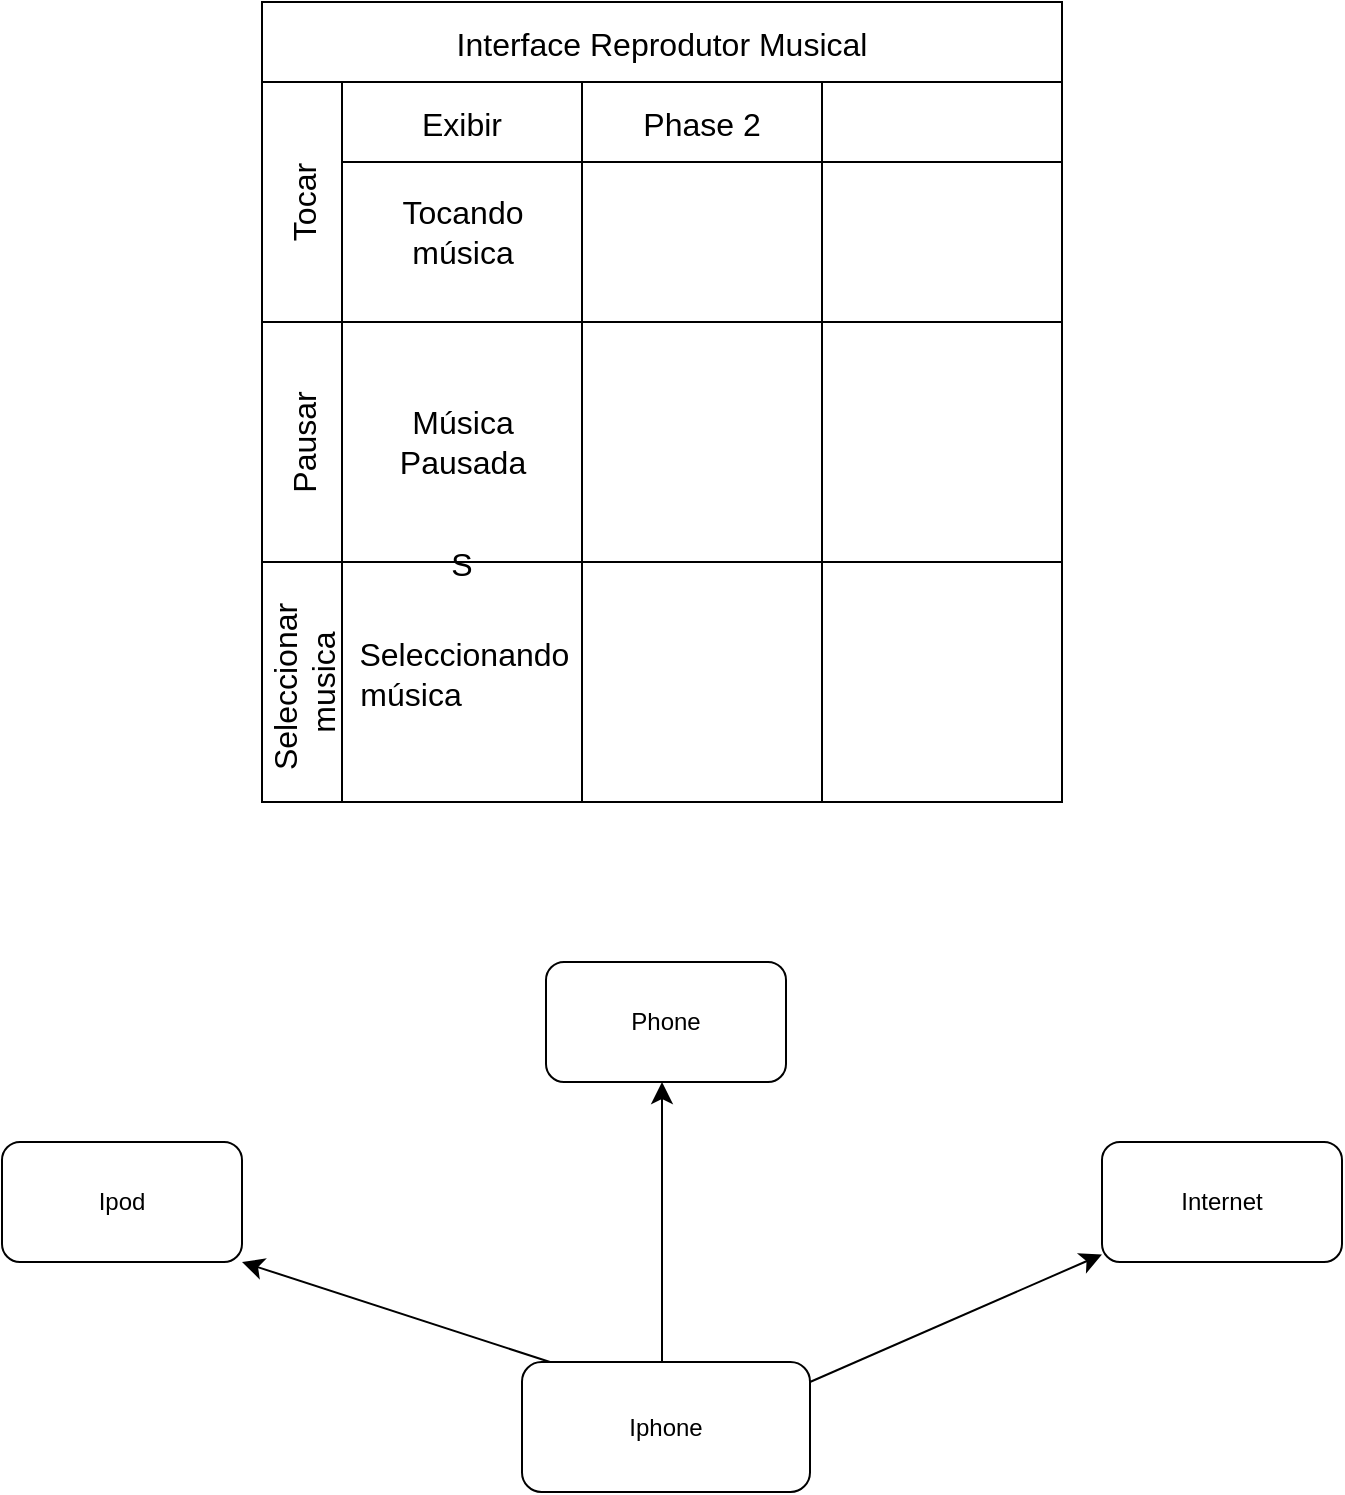 <mxfile version="26.1.0">
  <diagram id="C5RBs43oDa-KdzZeNtuy" name="Page-1">
    <mxGraphModel dx="1155" dy="1846" grid="1" gridSize="10" guides="1" tooltips="1" connect="1" arrows="1" fold="1" page="1" pageScale="1" pageWidth="827" pageHeight="1169" math="0" shadow="0">
      <root>
        <mxCell id="WIyWlLk6GJQsqaUBKTNV-0" />
        <mxCell id="WIyWlLk6GJQsqaUBKTNV-1" parent="WIyWlLk6GJQsqaUBKTNV-0" />
        <mxCell id="uWbTfWZa9ZH9dyUfN-Yp-0" value="Iphone" style="rounded=1;whiteSpace=wrap;html=1;" vertex="1" parent="WIyWlLk6GJQsqaUBKTNV-1">
          <mxGeometry x="330" y="550" width="144" height="65" as="geometry" />
        </mxCell>
        <mxCell id="uWbTfWZa9ZH9dyUfN-Yp-1" value="" style="endArrow=classic;html=1;rounded=0;fontSize=12;startSize=8;endSize=8;curved=1;" edge="1" parent="WIyWlLk6GJQsqaUBKTNV-1" target="uWbTfWZa9ZH9dyUfN-Yp-2">
          <mxGeometry width="50" height="50" relative="1" as="geometry">
            <mxPoint x="474" y="560" as="sourcePoint" />
            <mxPoint x="524" y="510" as="targetPoint" />
          </mxGeometry>
        </mxCell>
        <mxCell id="uWbTfWZa9ZH9dyUfN-Yp-2" value="Internet" style="rounded=1;whiteSpace=wrap;html=1;" vertex="1" parent="WIyWlLk6GJQsqaUBKTNV-1">
          <mxGeometry x="620" y="440" width="120" height="60" as="geometry" />
        </mxCell>
        <mxCell id="uWbTfWZa9ZH9dyUfN-Yp-3" value="Ipod" style="rounded=1;whiteSpace=wrap;html=1;" vertex="1" parent="WIyWlLk6GJQsqaUBKTNV-1">
          <mxGeometry x="70" y="440" width="120" height="60" as="geometry" />
        </mxCell>
        <mxCell id="uWbTfWZa9ZH9dyUfN-Yp-4" value="" style="endArrow=classic;html=1;rounded=0;fontSize=12;startSize=8;endSize=8;curved=1;entryX=1;entryY=1;entryDx=0;entryDy=0;" edge="1" parent="WIyWlLk6GJQsqaUBKTNV-1" target="uWbTfWZa9ZH9dyUfN-Yp-3">
          <mxGeometry width="50" height="50" relative="1" as="geometry">
            <mxPoint x="344" y="550" as="sourcePoint" />
            <mxPoint x="290" y="500" as="targetPoint" />
          </mxGeometry>
        </mxCell>
        <mxCell id="uWbTfWZa9ZH9dyUfN-Yp-6" value="" style="endArrow=classic;html=1;rounded=0;fontSize=12;startSize=8;endSize=8;curved=1;" edge="1" parent="WIyWlLk6GJQsqaUBKTNV-1">
          <mxGeometry width="50" height="50" relative="1" as="geometry">
            <mxPoint x="400" y="550" as="sourcePoint" />
            <mxPoint x="400" y="410" as="targetPoint" />
          </mxGeometry>
        </mxCell>
        <mxCell id="uWbTfWZa9ZH9dyUfN-Yp-7" value="Phone" style="rounded=1;whiteSpace=wrap;html=1;" vertex="1" parent="WIyWlLk6GJQsqaUBKTNV-1">
          <mxGeometry x="342" y="350" width="120" height="60" as="geometry" />
        </mxCell>
        <mxCell id="uWbTfWZa9ZH9dyUfN-Yp-8" value="Interface Reprodutor Musical" style="shape=table;childLayout=tableLayout;startSize=40;collapsible=0;recursiveResize=0;expand=0;fontSize=16;" vertex="1" parent="WIyWlLk6GJQsqaUBKTNV-1">
          <mxGeometry x="200" y="-130" width="400" height="400" as="geometry" />
        </mxCell>
        <mxCell id="uWbTfWZa9ZH9dyUfN-Yp-9" value="Tocar" style="shape=tableRow;horizontal=0;swimlaneHead=0;swimlaneBody=0;top=0;left=0;strokeColor=inherit;bottom=0;right=0;dropTarget=0;fontStyle=0;fillColor=none;points=[[0,0.5],[1,0.5]];portConstraint=eastwest;startSize=40;collapsible=0;recursiveResize=0;expand=0;fontSize=16;" vertex="1" parent="uWbTfWZa9ZH9dyUfN-Yp-8">
          <mxGeometry y="40" width="400" height="120" as="geometry" />
        </mxCell>
        <mxCell id="uWbTfWZa9ZH9dyUfN-Yp-10" value="Exibir" style="swimlane;swimlaneHead=0;swimlaneBody=0;fontStyle=0;strokeColor=inherit;connectable=0;fillColor=none;startSize=40;collapsible=0;recursiveResize=0;expand=0;fontSize=16;" vertex="1" parent="uWbTfWZa9ZH9dyUfN-Yp-9">
          <mxGeometry x="40" width="120" height="120" as="geometry">
            <mxRectangle width="120" height="120" as="alternateBounds" />
          </mxGeometry>
        </mxCell>
        <mxCell id="uWbTfWZa9ZH9dyUfN-Yp-23" value="Tocando&lt;div&gt;música&lt;/div&gt;" style="text;html=1;align=center;verticalAlign=middle;resizable=0;points=[];autosize=1;strokeColor=none;fillColor=none;fontSize=16;" vertex="1" parent="uWbTfWZa9ZH9dyUfN-Yp-10">
          <mxGeometry x="20" y="50" width="80" height="50" as="geometry" />
        </mxCell>
        <mxCell id="uWbTfWZa9ZH9dyUfN-Yp-11" value="Phase 2" style="swimlane;swimlaneHead=0;swimlaneBody=0;fontStyle=0;strokeColor=inherit;connectable=0;fillColor=none;startSize=40;collapsible=0;recursiveResize=0;expand=0;fontSize=16;" vertex="1" parent="uWbTfWZa9ZH9dyUfN-Yp-9">
          <mxGeometry x="160" width="120" height="120" as="geometry">
            <mxRectangle width="120" height="120" as="alternateBounds" />
          </mxGeometry>
        </mxCell>
        <mxCell id="uWbTfWZa9ZH9dyUfN-Yp-12" value="" style="swimlane;swimlaneHead=0;swimlaneBody=0;fontStyle=0;strokeColor=inherit;connectable=0;fillColor=none;startSize=40;collapsible=0;recursiveResize=0;expand=0;fontSize=16;" vertex="1" parent="uWbTfWZa9ZH9dyUfN-Yp-9">
          <mxGeometry x="280" width="120" height="120" as="geometry">
            <mxRectangle width="120" height="120" as="alternateBounds" />
          </mxGeometry>
        </mxCell>
        <mxCell id="uWbTfWZa9ZH9dyUfN-Yp-13" value="Pausar" style="shape=tableRow;horizontal=0;swimlaneHead=0;swimlaneBody=0;top=0;left=0;strokeColor=inherit;bottom=0;right=0;dropTarget=0;fontStyle=0;fillColor=none;points=[[0,0.5],[1,0.5]];portConstraint=eastwest;startSize=40;collapsible=0;recursiveResize=0;expand=0;fontSize=16;" vertex="1" parent="uWbTfWZa9ZH9dyUfN-Yp-8">
          <mxGeometry y="160" width="400" height="120" as="geometry" />
        </mxCell>
        <mxCell id="uWbTfWZa9ZH9dyUfN-Yp-14" value="" style="swimlane;swimlaneHead=0;swimlaneBody=0;fontStyle=0;connectable=0;strokeColor=inherit;fillColor=none;startSize=0;collapsible=0;recursiveResize=0;expand=0;fontSize=16;" vertex="1" parent="uWbTfWZa9ZH9dyUfN-Yp-13">
          <mxGeometry x="40" width="120" height="120" as="geometry">
            <mxRectangle width="120" height="120" as="alternateBounds" />
          </mxGeometry>
        </mxCell>
        <mxCell id="uWbTfWZa9ZH9dyUfN-Yp-22" value="Música&lt;div&gt;Pausada&lt;/div&gt;" style="text;html=1;align=center;verticalAlign=middle;resizable=0;points=[];autosize=1;strokeColor=none;fillColor=none;fontSize=16;" vertex="1" parent="uWbTfWZa9ZH9dyUfN-Yp-14">
          <mxGeometry x="15" y="35" width="90" height="50" as="geometry" />
        </mxCell>
        <mxCell id="uWbTfWZa9ZH9dyUfN-Yp-15" value="" style="swimlane;swimlaneHead=0;swimlaneBody=0;fontStyle=0;connectable=0;strokeColor=inherit;fillColor=none;startSize=0;collapsible=0;recursiveResize=0;expand=0;fontSize=16;" vertex="1" parent="uWbTfWZa9ZH9dyUfN-Yp-13">
          <mxGeometry x="160" width="120" height="120" as="geometry">
            <mxRectangle width="120" height="120" as="alternateBounds" />
          </mxGeometry>
        </mxCell>
        <mxCell id="uWbTfWZa9ZH9dyUfN-Yp-16" value="" style="swimlane;swimlaneHead=0;swimlaneBody=0;fontStyle=0;connectable=0;strokeColor=inherit;fillColor=none;startSize=0;collapsible=0;recursiveResize=0;expand=0;fontSize=16;" vertex="1" parent="uWbTfWZa9ZH9dyUfN-Yp-13">
          <mxGeometry x="280" width="120" height="120" as="geometry">
            <mxRectangle width="120" height="120" as="alternateBounds" />
          </mxGeometry>
        </mxCell>
        <mxCell id="uWbTfWZa9ZH9dyUfN-Yp-17" value="Seleccionar &#xa;musica" style="shape=tableRow;horizontal=0;swimlaneHead=0;swimlaneBody=0;top=0;left=0;strokeColor=inherit;bottom=0;right=0;dropTarget=0;fontStyle=0;fillColor=none;points=[[0,0.5],[1,0.5]];portConstraint=eastwest;startSize=40;collapsible=0;recursiveResize=0;expand=0;fontSize=16;" vertex="1" parent="uWbTfWZa9ZH9dyUfN-Yp-8">
          <mxGeometry y="280" width="400" height="120" as="geometry" />
        </mxCell>
        <mxCell id="uWbTfWZa9ZH9dyUfN-Yp-18" value="S" style="swimlane;swimlaneHead=0;swimlaneBody=0;fontStyle=0;connectable=0;strokeColor=inherit;fillColor=none;startSize=0;collapsible=0;recursiveResize=0;expand=0;fontSize=16;" vertex="1" parent="uWbTfWZa9ZH9dyUfN-Yp-17">
          <mxGeometry x="40" width="120" height="120" as="geometry">
            <mxRectangle width="120" height="120" as="alternateBounds" />
          </mxGeometry>
        </mxCell>
        <mxCell id="uWbTfWZa9ZH9dyUfN-Yp-19" value="" style="swimlane;swimlaneHead=0;swimlaneBody=0;fontStyle=0;connectable=0;strokeColor=inherit;fillColor=none;startSize=0;collapsible=0;recursiveResize=0;expand=0;fontSize=16;" vertex="1" parent="uWbTfWZa9ZH9dyUfN-Yp-17">
          <mxGeometry x="160" width="120" height="120" as="geometry">
            <mxRectangle width="120" height="120" as="alternateBounds" />
          </mxGeometry>
        </mxCell>
        <mxCell id="uWbTfWZa9ZH9dyUfN-Yp-20" value="" style="swimlane;swimlaneHead=0;swimlaneBody=0;fontStyle=0;connectable=0;strokeColor=inherit;fillColor=none;startSize=0;collapsible=0;recursiveResize=0;expand=0;fontSize=16;" vertex="1" parent="uWbTfWZa9ZH9dyUfN-Yp-17">
          <mxGeometry x="280" width="120" height="120" as="geometry">
            <mxRectangle width="120" height="120" as="alternateBounds" />
          </mxGeometry>
        </mxCell>
        <mxCell id="uWbTfWZa9ZH9dyUfN-Yp-21" value="&amp;nbsp; &amp;nbsp; &amp;nbsp; &amp;nbsp; &amp;nbsp; &amp;nbsp; &amp;nbsp;Seleccionando&amp;nbsp;&lt;div&gt;música&lt;/div&gt;" style="text;html=1;align=center;verticalAlign=middle;resizable=0;points=[];autosize=1;strokeColor=none;fillColor=none;fontSize=16;" vertex="1" parent="WIyWlLk6GJQsqaUBKTNV-1">
          <mxGeometry x="179" y="181" width="190" height="50" as="geometry" />
        </mxCell>
      </root>
    </mxGraphModel>
  </diagram>
</mxfile>
